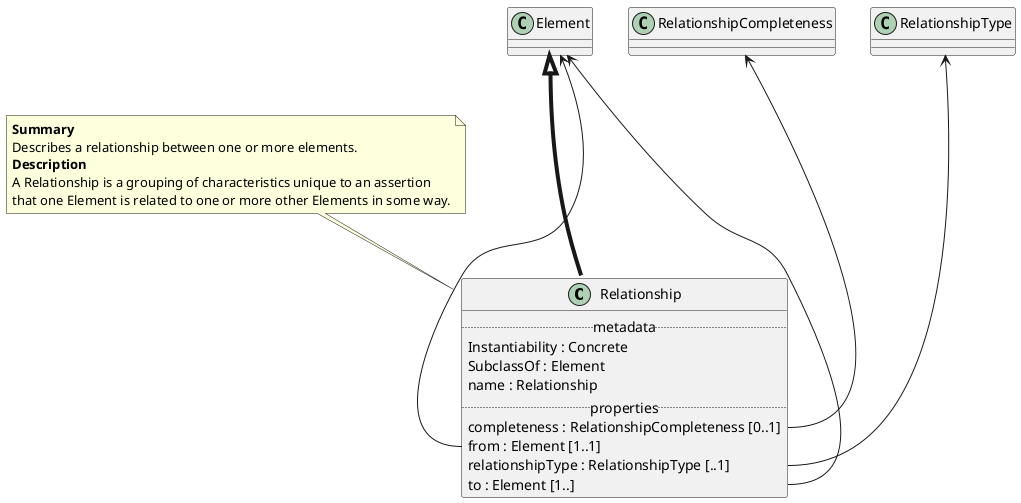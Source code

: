 @startuml
class Relationship {
.. metadata ..
    Instantiability : Concrete
    SubclassOf : Element
    name : Relationship
.. properties ..
    completeness : RelationshipCompleteness [0..1]
    from : Element [1..1]
    relationshipType : RelationshipType [..1]
    to : Element [1..]
}
note top of Relationship
<b>Summary</b>
Describes a relationship between one or more elements.
<b>Description</b>
A Relationship is a grouping of characteristics unique to an assertion
that one Element is related to one or more other Elements in some way.
end note
"Element" <|-[thickness=4]- "Relationship"
"RelationshipCompleteness" <--- "Relationship::completeness"
"Element" <--- "Relationship::from"
"RelationshipType" <--- "Relationship::relationshipType"
"Element" <--- "Relationship::to"
@enduml

